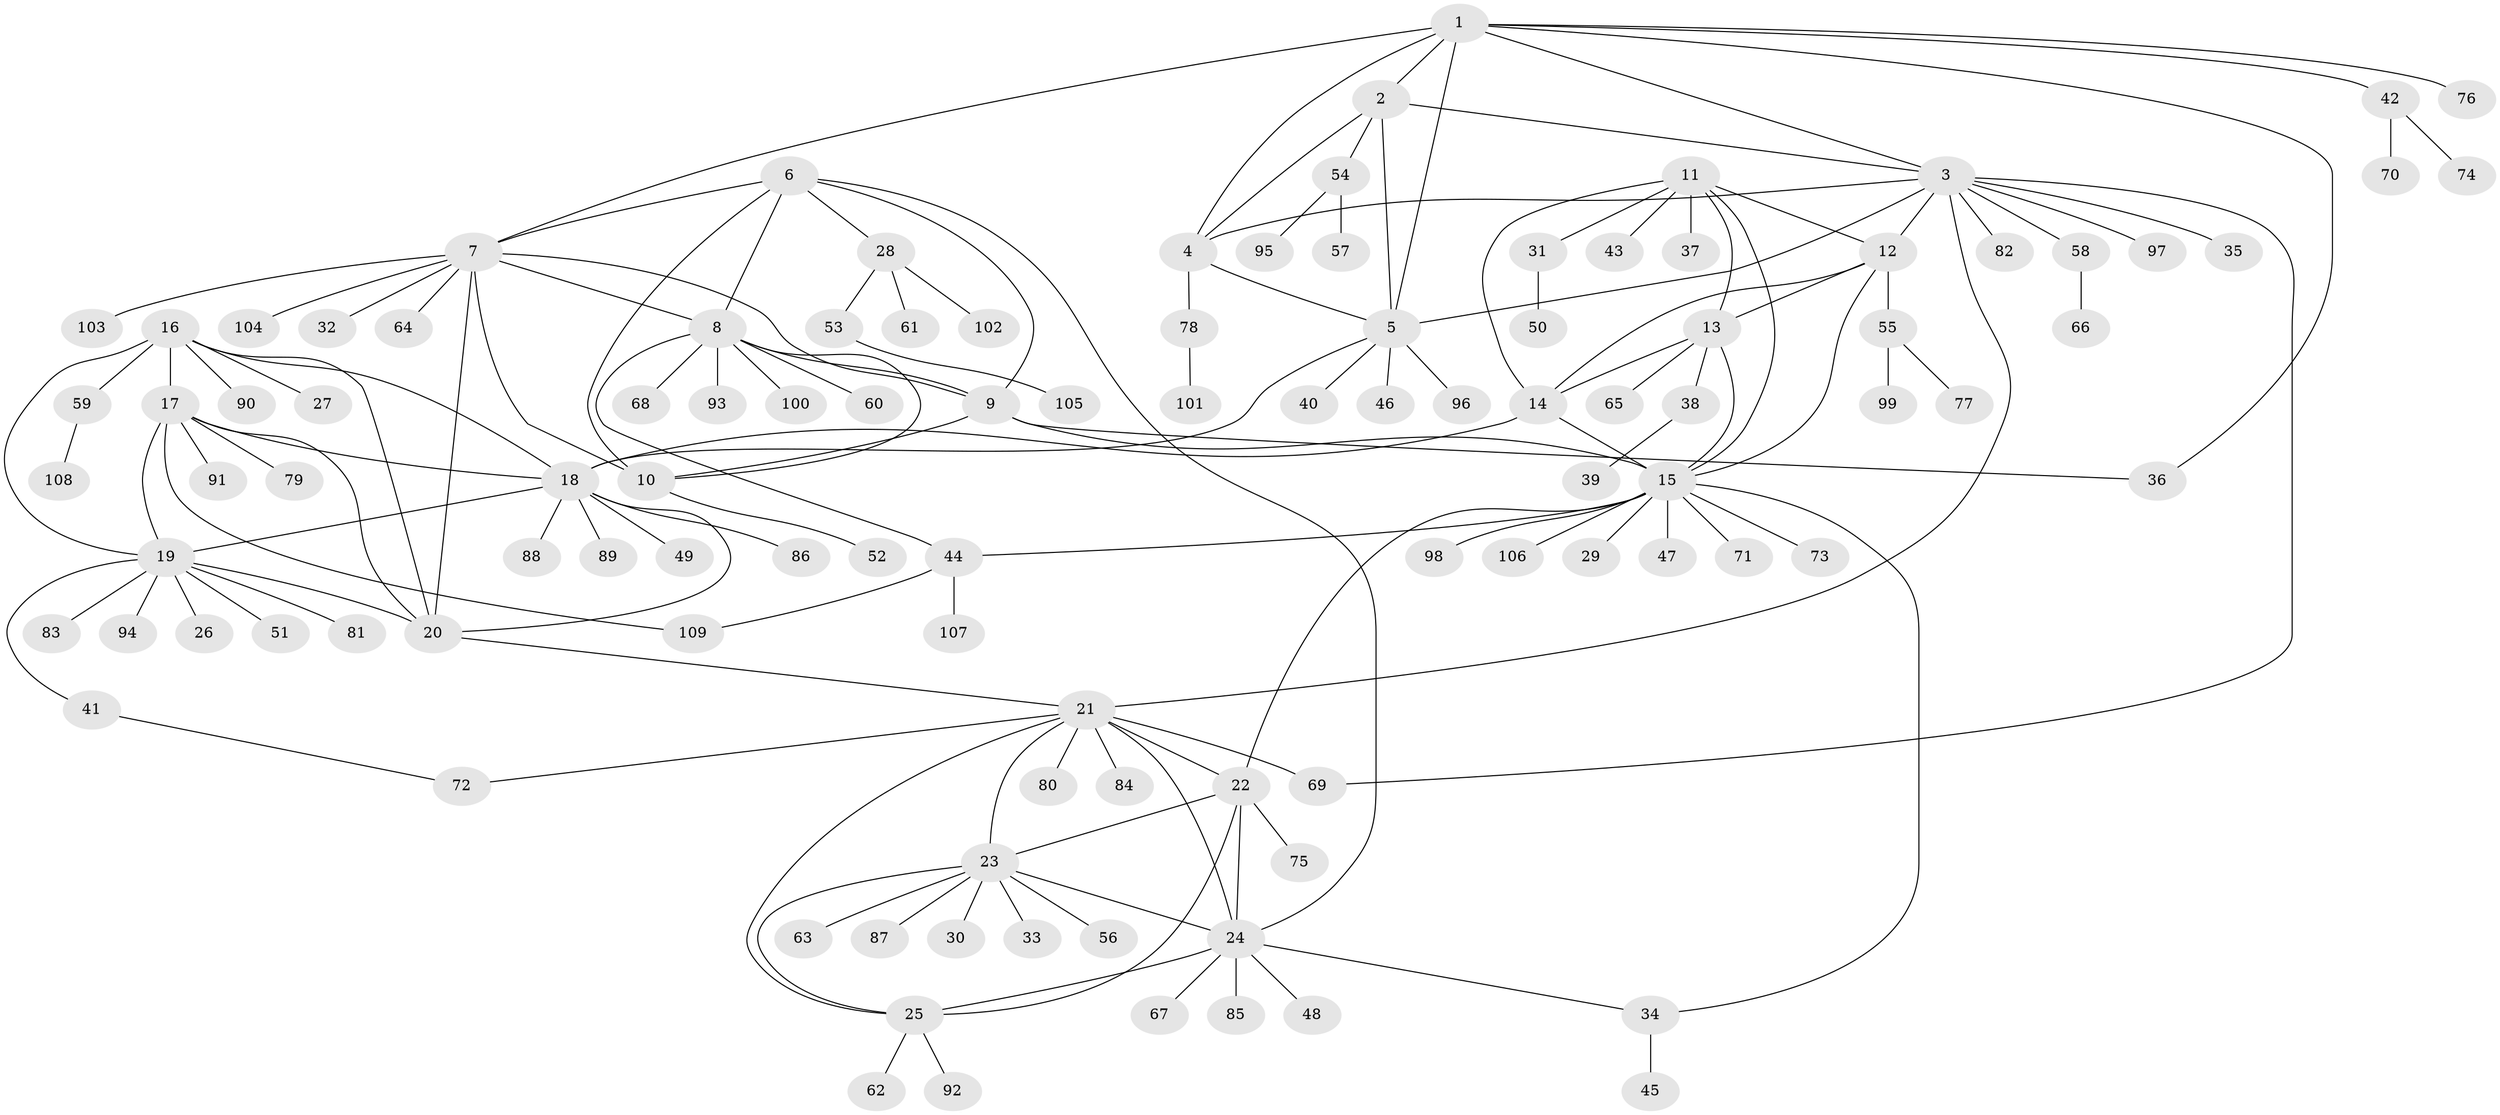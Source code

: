 // coarse degree distribution, {15: 0.023255813953488372, 2: 0.11627906976744186, 9: 0.023255813953488372, 7: 0.023255813953488372, 8: 0.023255813953488372, 4: 0.06976744186046512, 6: 0.023255813953488372, 3: 0.046511627906976744, 10: 0.023255813953488372, 1: 0.627906976744186}
// Generated by graph-tools (version 1.1) at 2025/19/03/04/25 18:19:30]
// undirected, 109 vertices, 150 edges
graph export_dot {
graph [start="1"]
  node [color=gray90,style=filled];
  1;
  2;
  3;
  4;
  5;
  6;
  7;
  8;
  9;
  10;
  11;
  12;
  13;
  14;
  15;
  16;
  17;
  18;
  19;
  20;
  21;
  22;
  23;
  24;
  25;
  26;
  27;
  28;
  29;
  30;
  31;
  32;
  33;
  34;
  35;
  36;
  37;
  38;
  39;
  40;
  41;
  42;
  43;
  44;
  45;
  46;
  47;
  48;
  49;
  50;
  51;
  52;
  53;
  54;
  55;
  56;
  57;
  58;
  59;
  60;
  61;
  62;
  63;
  64;
  65;
  66;
  67;
  68;
  69;
  70;
  71;
  72;
  73;
  74;
  75;
  76;
  77;
  78;
  79;
  80;
  81;
  82;
  83;
  84;
  85;
  86;
  87;
  88;
  89;
  90;
  91;
  92;
  93;
  94;
  95;
  96;
  97;
  98;
  99;
  100;
  101;
  102;
  103;
  104;
  105;
  106;
  107;
  108;
  109;
  1 -- 2;
  1 -- 3;
  1 -- 4;
  1 -- 5;
  1 -- 7;
  1 -- 36;
  1 -- 42;
  1 -- 76;
  2 -- 3;
  2 -- 4;
  2 -- 5;
  2 -- 54;
  3 -- 4;
  3 -- 5;
  3 -- 12;
  3 -- 21;
  3 -- 35;
  3 -- 58;
  3 -- 69;
  3 -- 82;
  3 -- 97;
  4 -- 5;
  4 -- 78;
  5 -- 18;
  5 -- 40;
  5 -- 46;
  5 -- 96;
  6 -- 7;
  6 -- 8;
  6 -- 9;
  6 -- 10;
  6 -- 24;
  6 -- 28;
  7 -- 8;
  7 -- 9;
  7 -- 10;
  7 -- 20;
  7 -- 32;
  7 -- 64;
  7 -- 103;
  7 -- 104;
  8 -- 9;
  8 -- 10;
  8 -- 44;
  8 -- 60;
  8 -- 68;
  8 -- 93;
  8 -- 100;
  9 -- 10;
  9 -- 15;
  9 -- 36;
  10 -- 52;
  11 -- 12;
  11 -- 13;
  11 -- 14;
  11 -- 15;
  11 -- 31;
  11 -- 37;
  11 -- 43;
  12 -- 13;
  12 -- 14;
  12 -- 15;
  12 -- 55;
  13 -- 14;
  13 -- 15;
  13 -- 38;
  13 -- 65;
  14 -- 15;
  14 -- 18;
  15 -- 22;
  15 -- 29;
  15 -- 34;
  15 -- 44;
  15 -- 47;
  15 -- 71;
  15 -- 73;
  15 -- 98;
  15 -- 106;
  16 -- 17;
  16 -- 18;
  16 -- 19;
  16 -- 20;
  16 -- 27;
  16 -- 59;
  16 -- 90;
  17 -- 18;
  17 -- 19;
  17 -- 20;
  17 -- 79;
  17 -- 91;
  17 -- 109;
  18 -- 19;
  18 -- 20;
  18 -- 49;
  18 -- 86;
  18 -- 88;
  18 -- 89;
  19 -- 20;
  19 -- 26;
  19 -- 41;
  19 -- 51;
  19 -- 81;
  19 -- 83;
  19 -- 94;
  20 -- 21;
  21 -- 22;
  21 -- 23;
  21 -- 24;
  21 -- 25;
  21 -- 69;
  21 -- 72;
  21 -- 80;
  21 -- 84;
  22 -- 23;
  22 -- 24;
  22 -- 25;
  22 -- 75;
  23 -- 24;
  23 -- 25;
  23 -- 30;
  23 -- 33;
  23 -- 56;
  23 -- 63;
  23 -- 87;
  24 -- 25;
  24 -- 34;
  24 -- 48;
  24 -- 67;
  24 -- 85;
  25 -- 62;
  25 -- 92;
  28 -- 53;
  28 -- 61;
  28 -- 102;
  31 -- 50;
  34 -- 45;
  38 -- 39;
  41 -- 72;
  42 -- 70;
  42 -- 74;
  44 -- 107;
  44 -- 109;
  53 -- 105;
  54 -- 57;
  54 -- 95;
  55 -- 77;
  55 -- 99;
  58 -- 66;
  59 -- 108;
  78 -- 101;
}
